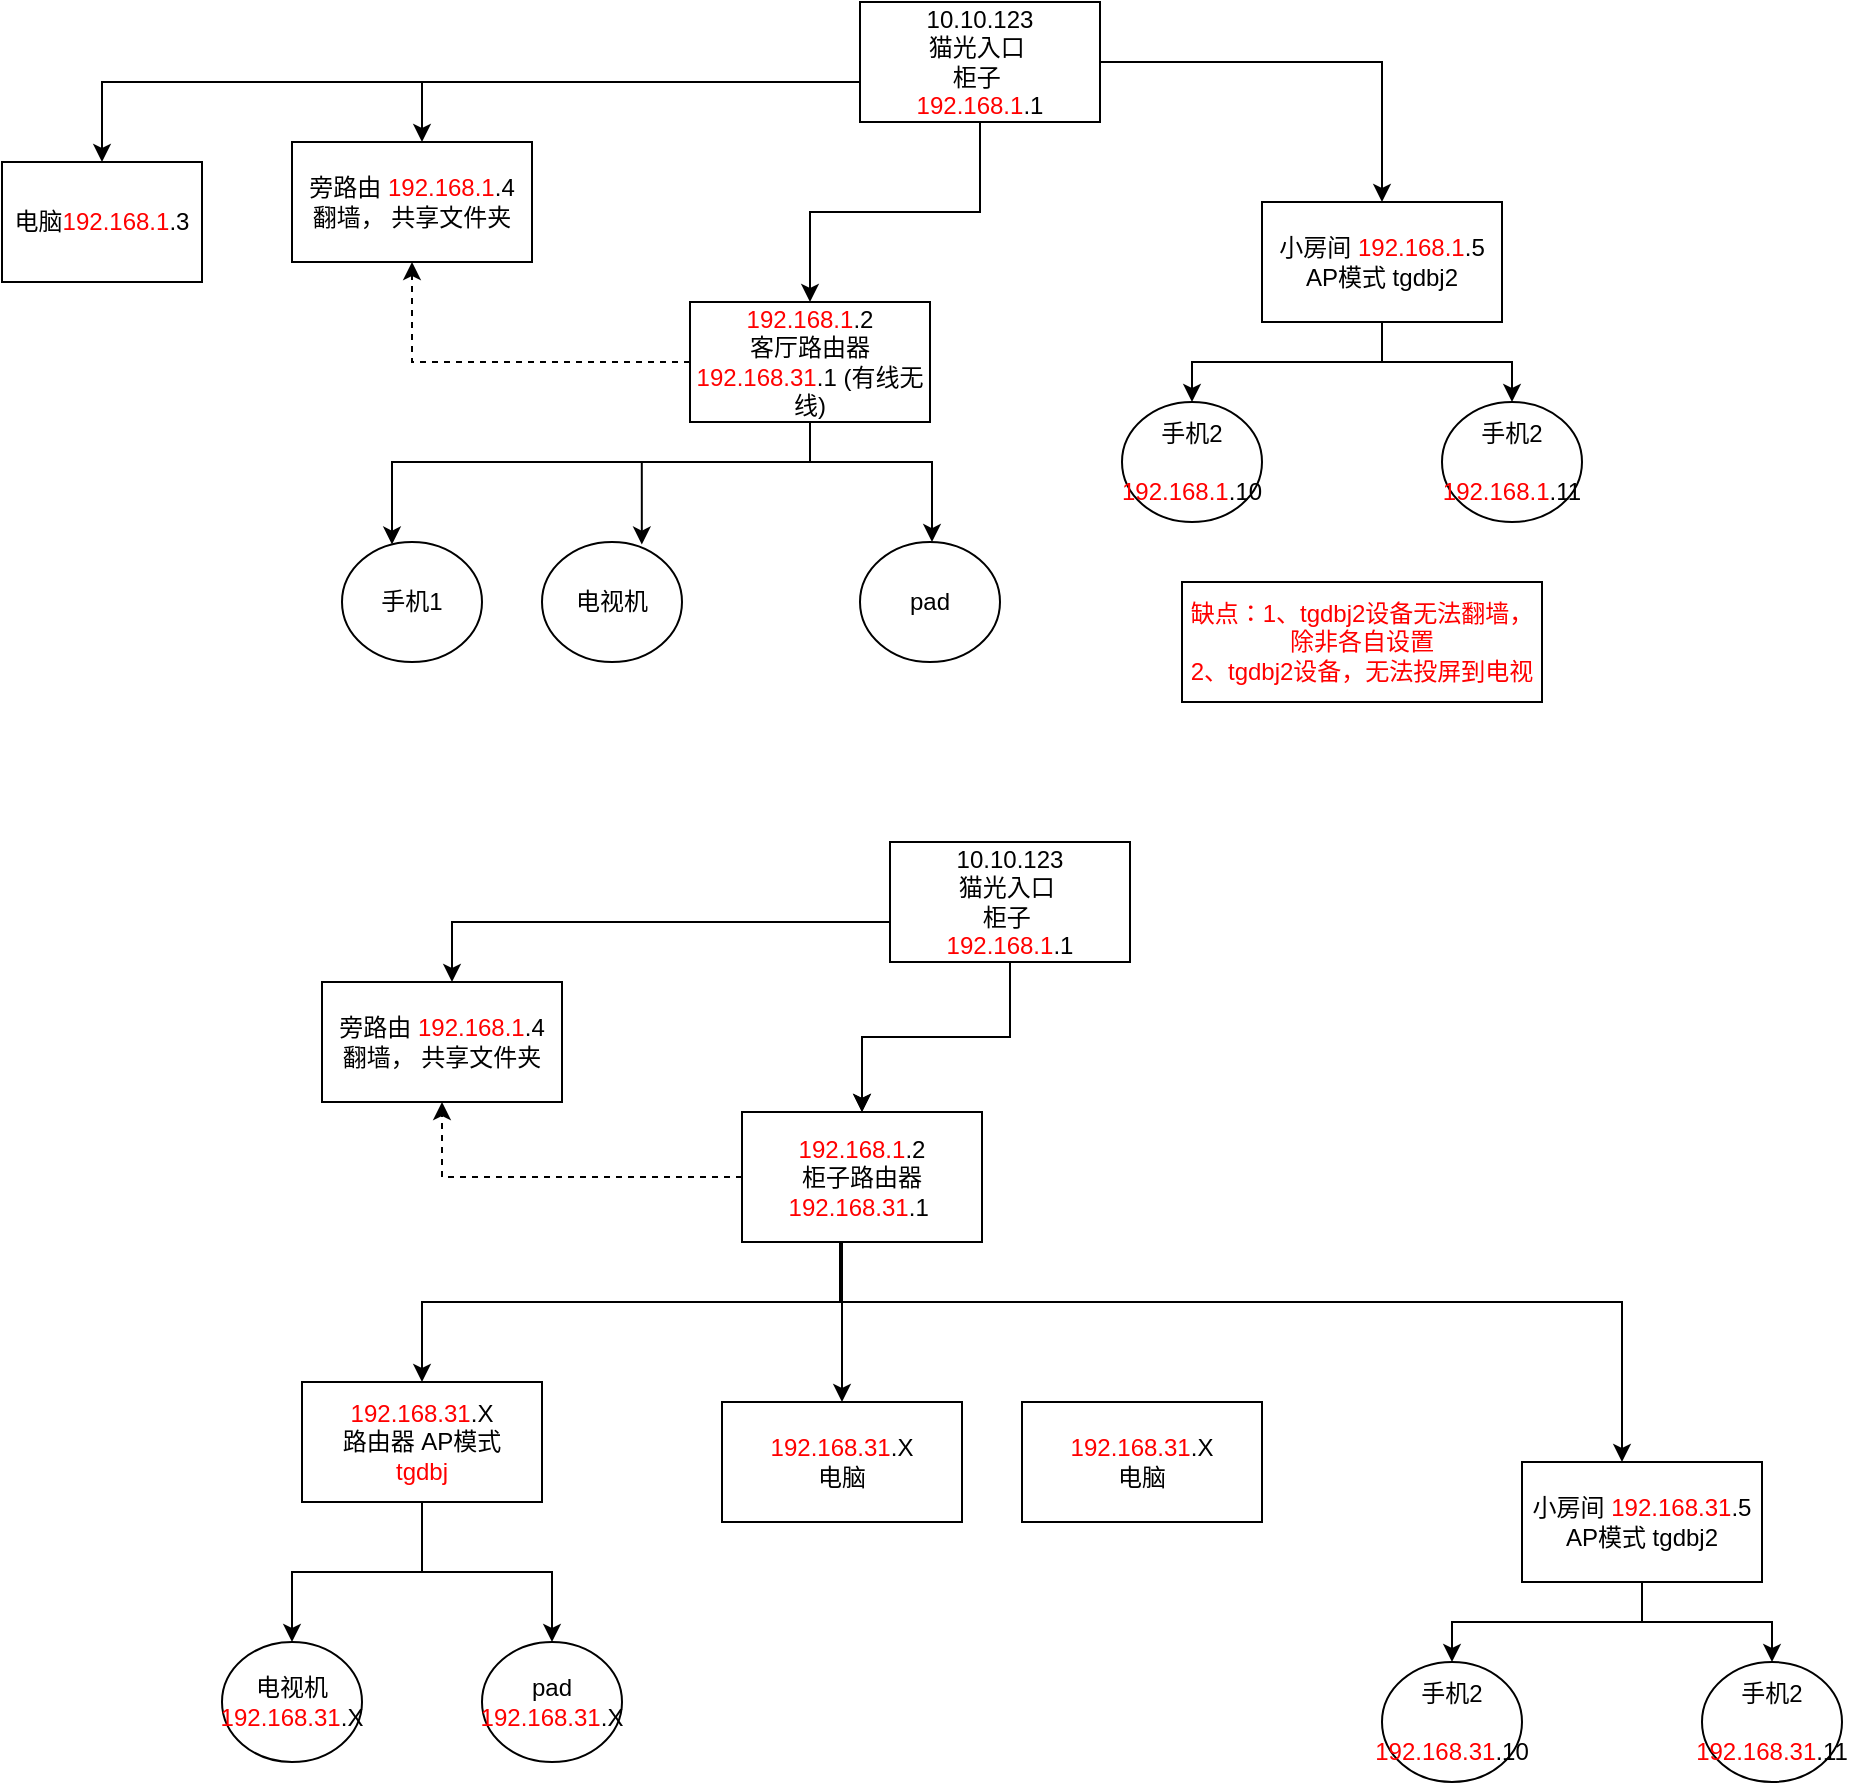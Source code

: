 <mxfile version="20.0.1" type="github"><diagram id="f7limSvlnowsICXIpqFR" name="Page-1"><mxGraphModel dx="1809" dy="508" grid="1" gridSize="10" guides="1" tooltips="1" connect="1" arrows="1" fold="1" page="1" pageScale="1" pageWidth="827" pageHeight="1169" math="0" shadow="0"><root><mxCell id="0"/><mxCell id="1" parent="0"/><mxCell id="YEboLlvVdzxP3d62TFE9-10" style="edgeStyle=orthogonalEdgeStyle;rounded=0;orthogonalLoop=1;jettySize=auto;html=1;fontColor=#000000;" edge="1" parent="1" source="YEboLlvVdzxP3d62TFE9-1" target="YEboLlvVdzxP3d62TFE9-2"><mxGeometry relative="1" as="geometry"/></mxCell><mxCell id="YEboLlvVdzxP3d62TFE9-12" style="edgeStyle=orthogonalEdgeStyle;rounded=0;orthogonalLoop=1;jettySize=auto;html=1;fontColor=#FF0000;" edge="1" parent="1" source="YEboLlvVdzxP3d62TFE9-1" target="YEboLlvVdzxP3d62TFE9-11"><mxGeometry relative="1" as="geometry"><Array as="points"><mxPoint x="160" y="70"/></Array></mxGeometry></mxCell><mxCell id="YEboLlvVdzxP3d62TFE9-15" style="edgeStyle=orthogonalEdgeStyle;rounded=0;orthogonalLoop=1;jettySize=auto;html=1;fontColor=#000000;" edge="1" parent="1" source="YEboLlvVdzxP3d62TFE9-1" target="YEboLlvVdzxP3d62TFE9-14"><mxGeometry relative="1" as="geometry"/></mxCell><mxCell id="YEboLlvVdzxP3d62TFE9-43" style="edgeStyle=orthogonalEdgeStyle;rounded=0;orthogonalLoop=1;jettySize=auto;html=1;fontColor=#FF0000;" edge="1" parent="1" source="YEboLlvVdzxP3d62TFE9-1" target="YEboLlvVdzxP3d62TFE9-42"><mxGeometry relative="1" as="geometry"><Array as="points"><mxPoint y="70"/></Array></mxGeometry></mxCell><mxCell id="YEboLlvVdzxP3d62TFE9-1" value="10.10.123&lt;br&gt;猫光入口&amp;nbsp;&lt;br&gt;柜子&amp;nbsp;&lt;br&gt;&lt;font color=&quot;#ff0000&quot;&gt;192.168.1&lt;/font&gt;.1" style="rounded=0;whiteSpace=wrap;html=1;" vertex="1" parent="1"><mxGeometry x="379" y="30" width="120" height="60" as="geometry"/></mxCell><mxCell id="YEboLlvVdzxP3d62TFE9-7" style="edgeStyle=orthogonalEdgeStyle;rounded=0;orthogonalLoop=1;jettySize=auto;html=1;entryX=0.713;entryY=0.021;entryDx=0;entryDy=0;entryPerimeter=0;fontColor=#000000;" edge="1" parent="1" source="YEboLlvVdzxP3d62TFE9-2" target="YEboLlvVdzxP3d62TFE9-3"><mxGeometry relative="1" as="geometry"><Array as="points"><mxPoint x="354" y="260"/><mxPoint x="270" y="260"/></Array></mxGeometry></mxCell><mxCell id="YEboLlvVdzxP3d62TFE9-8" style="edgeStyle=orthogonalEdgeStyle;rounded=0;orthogonalLoop=1;jettySize=auto;html=1;fontColor=#000000;" edge="1" parent="1" source="YEboLlvVdzxP3d62TFE9-2" target="YEboLlvVdzxP3d62TFE9-5"><mxGeometry relative="1" as="geometry"><Array as="points"><mxPoint x="354" y="260"/><mxPoint x="145" y="260"/></Array></mxGeometry></mxCell><mxCell id="YEboLlvVdzxP3d62TFE9-9" style="edgeStyle=orthogonalEdgeStyle;rounded=0;orthogonalLoop=1;jettySize=auto;html=1;fontColor=#000000;" edge="1" parent="1" source="YEboLlvVdzxP3d62TFE9-2" target="YEboLlvVdzxP3d62TFE9-4"><mxGeometry relative="1" as="geometry"><Array as="points"><mxPoint x="354" y="260"/><mxPoint x="415" y="260"/></Array></mxGeometry></mxCell><mxCell id="YEboLlvVdzxP3d62TFE9-13" style="edgeStyle=orthogonalEdgeStyle;rounded=0;orthogonalLoop=1;jettySize=auto;html=1;entryX=0.5;entryY=1;entryDx=0;entryDy=0;fontColor=#FF0000;dashed=1;" edge="1" parent="1" source="YEboLlvVdzxP3d62TFE9-2" target="YEboLlvVdzxP3d62TFE9-11"><mxGeometry relative="1" as="geometry"/></mxCell><mxCell id="YEboLlvVdzxP3d62TFE9-2" value="&lt;font color=&quot;#ff0000&quot;&gt;192.168.1&lt;/font&gt;.2&lt;br&gt;客厅路由器&lt;br&gt;&lt;font color=&quot;#ff0000&quot;&gt;192.168.31&lt;/font&gt;.1 (有线无线)" style="rounded=0;whiteSpace=wrap;html=1;" vertex="1" parent="1"><mxGeometry x="294" y="180" width="120" height="60" as="geometry"/></mxCell><mxCell id="YEboLlvVdzxP3d62TFE9-3" value="&lt;font color=&quot;#000000&quot;&gt;电视机&lt;/font&gt;" style="ellipse;whiteSpace=wrap;html=1;fontColor=#FF0000;" vertex="1" parent="1"><mxGeometry x="220" y="300" width="70" height="60" as="geometry"/></mxCell><mxCell id="YEboLlvVdzxP3d62TFE9-4" value="&lt;font color=&quot;#000000&quot;&gt;pad&lt;/font&gt;" style="ellipse;whiteSpace=wrap;html=1;fontColor=#FF0000;" vertex="1" parent="1"><mxGeometry x="379" y="300" width="70" height="60" as="geometry"/></mxCell><mxCell id="YEboLlvVdzxP3d62TFE9-5" value="&lt;font color=&quot;#000000&quot;&gt;手机1&lt;/font&gt;" style="ellipse;whiteSpace=wrap;html=1;fontColor=#FF0000;" vertex="1" parent="1"><mxGeometry x="120" y="300" width="70" height="60" as="geometry"/></mxCell><mxCell id="YEboLlvVdzxP3d62TFE9-11" value="旁路由 &lt;font color=&quot;#ff0000&quot;&gt;192.168.1&lt;/font&gt;.4&lt;br&gt;翻墙， 共享文件夹" style="rounded=0;whiteSpace=wrap;html=1;fontColor=#000000;" vertex="1" parent="1"><mxGeometry x="95" y="100" width="120" height="60" as="geometry"/></mxCell><mxCell id="YEboLlvVdzxP3d62TFE9-17" style="edgeStyle=orthogonalEdgeStyle;rounded=0;orthogonalLoop=1;jettySize=auto;html=1;fontColor=#FF0000;" edge="1" parent="1" source="YEboLlvVdzxP3d62TFE9-14" target="YEboLlvVdzxP3d62TFE9-16"><mxGeometry relative="1" as="geometry"><Array as="points"><mxPoint x="640" y="210"/><mxPoint x="545" y="210"/></Array></mxGeometry></mxCell><mxCell id="YEboLlvVdzxP3d62TFE9-20" style="edgeStyle=orthogonalEdgeStyle;rounded=0;orthogonalLoop=1;jettySize=auto;html=1;fontColor=#FF0000;" edge="1" parent="1" source="YEboLlvVdzxP3d62TFE9-14" target="YEboLlvVdzxP3d62TFE9-18"><mxGeometry relative="1" as="geometry"/></mxCell><mxCell id="YEboLlvVdzxP3d62TFE9-14" value="&lt;font color=&quot;#000000&quot;&gt;小房间 &lt;/font&gt;192.168.1&lt;font color=&quot;#000000&quot;&gt;.5&lt;br&gt;AP模式 tgdbj2&lt;br&gt;&lt;/font&gt;" style="rounded=0;whiteSpace=wrap;html=1;fontColor=#FF0000;" vertex="1" parent="1"><mxGeometry x="580" y="130" width="120" height="60" as="geometry"/></mxCell><mxCell id="YEboLlvVdzxP3d62TFE9-16" value="&lt;font color=&quot;#000000&quot;&gt;手机2&lt;br&gt;&lt;br&gt;&lt;/font&gt;192.168.1&lt;font color=&quot;#000000&quot;&gt;.10&lt;/font&gt;&lt;font color=&quot;#000000&quot;&gt;&lt;br&gt;&lt;/font&gt;" style="ellipse;whiteSpace=wrap;html=1;fontColor=#FF0000;" vertex="1" parent="1"><mxGeometry x="510" y="230" width="70" height="60" as="geometry"/></mxCell><mxCell id="YEboLlvVdzxP3d62TFE9-18" value="&lt;font color=&quot;#000000&quot;&gt;手机2&lt;br&gt;&lt;br&gt;&lt;/font&gt;192.168.1&lt;font color=&quot;#000000&quot;&gt;.11&lt;/font&gt;&lt;font color=&quot;#000000&quot;&gt;&lt;br&gt;&lt;/font&gt;" style="ellipse;whiteSpace=wrap;html=1;fontColor=#FF0000;" vertex="1" parent="1"><mxGeometry x="670" y="230" width="70" height="60" as="geometry"/></mxCell><mxCell id="YEboLlvVdzxP3d62TFE9-19" value="缺点：1、tgdbj2设备无法翻墙，除非各自设置&lt;br&gt;2、tgdbj2设备，无法投屏到电视" style="rounded=0;whiteSpace=wrap;html=1;fontColor=#FF0000;" vertex="1" parent="1"><mxGeometry x="540" y="320" width="180" height="60" as="geometry"/></mxCell><mxCell id="YEboLlvVdzxP3d62TFE9-21" style="edgeStyle=orthogonalEdgeStyle;rounded=0;orthogonalLoop=1;jettySize=auto;html=1;fontColor=#000000;" edge="1" parent="1" source="YEboLlvVdzxP3d62TFE9-24" target="YEboLlvVdzxP3d62TFE9-29"><mxGeometry relative="1" as="geometry"/></mxCell><mxCell id="YEboLlvVdzxP3d62TFE9-22" style="edgeStyle=orthogonalEdgeStyle;rounded=0;orthogonalLoop=1;jettySize=auto;html=1;fontColor=#FF0000;" edge="1" parent="1" source="YEboLlvVdzxP3d62TFE9-24" target="YEboLlvVdzxP3d62TFE9-33"><mxGeometry relative="1" as="geometry"><Array as="points"><mxPoint x="175" y="490"/></Array></mxGeometry></mxCell><mxCell id="YEboLlvVdzxP3d62TFE9-41" value="" style="edgeStyle=orthogonalEdgeStyle;rounded=0;orthogonalLoop=1;jettySize=auto;html=1;fontColor=#FF0000;" edge="1" parent="1" source="YEboLlvVdzxP3d62TFE9-24" target="YEboLlvVdzxP3d62TFE9-29"><mxGeometry relative="1" as="geometry"/></mxCell><mxCell id="YEboLlvVdzxP3d62TFE9-24" value="10.10.123&lt;br&gt;猫光入口&amp;nbsp;&lt;br&gt;柜子&amp;nbsp;&lt;br&gt;&lt;font color=&quot;#ff0000&quot;&gt;192.168.1&lt;/font&gt;.1" style="rounded=0;whiteSpace=wrap;html=1;" vertex="1" parent="1"><mxGeometry x="394" y="450" width="120" height="60" as="geometry"/></mxCell><mxCell id="YEboLlvVdzxP3d62TFE9-26" style="edgeStyle=orthogonalEdgeStyle;rounded=0;orthogonalLoop=1;jettySize=auto;html=1;fontColor=#000000;entryX=0.5;entryY=0;entryDx=0;entryDy=0;" edge="1" parent="1" source="YEboLlvVdzxP3d62TFE9-29" target="YEboLlvVdzxP3d62TFE9-45"><mxGeometry relative="1" as="geometry"><Array as="points"><mxPoint x="369" y="680"/><mxPoint x="160" y="680"/></Array><mxPoint x="160.0" y="721.251" as="targetPoint"/></mxGeometry></mxCell><mxCell id="YEboLlvVdzxP3d62TFE9-28" style="edgeStyle=orthogonalEdgeStyle;rounded=0;orthogonalLoop=1;jettySize=auto;html=1;entryX=0.5;entryY=1;entryDx=0;entryDy=0;fontColor=#FF0000;dashed=1;" edge="1" parent="1" source="YEboLlvVdzxP3d62TFE9-29" target="YEboLlvVdzxP3d62TFE9-33"><mxGeometry relative="1" as="geometry"/></mxCell><mxCell id="YEboLlvVdzxP3d62TFE9-40" style="edgeStyle=orthogonalEdgeStyle;rounded=0;orthogonalLoop=1;jettySize=auto;html=1;fontColor=#FF0000;" edge="1" parent="1" source="YEboLlvVdzxP3d62TFE9-29" target="YEboLlvVdzxP3d62TFE9-36"><mxGeometry relative="1" as="geometry"><Array as="points"><mxPoint x="369" y="680"/><mxPoint x="760" y="680"/></Array></mxGeometry></mxCell><mxCell id="YEboLlvVdzxP3d62TFE9-49" value="" style="edgeStyle=orthogonalEdgeStyle;rounded=0;orthogonalLoop=1;jettySize=auto;html=1;fontColor=#FF0000;" edge="1" parent="1" source="YEboLlvVdzxP3d62TFE9-29" target="YEboLlvVdzxP3d62TFE9-48"><mxGeometry relative="1" as="geometry"><Array as="points"><mxPoint x="370" y="710"/><mxPoint x="370" y="710"/></Array></mxGeometry></mxCell><mxCell id="YEboLlvVdzxP3d62TFE9-29" value="&lt;font color=&quot;#ff0000&quot;&gt;192.168.1&lt;/font&gt;.2&lt;br&gt;柜子路由器&lt;br&gt;&lt;font color=&quot;#ff0000&quot;&gt;192.168.31&lt;/font&gt;.1&amp;nbsp;" style="rounded=0;whiteSpace=wrap;html=1;" vertex="1" parent="1"><mxGeometry x="320" y="585" width="120" height="65" as="geometry"/></mxCell><mxCell id="YEboLlvVdzxP3d62TFE9-30" value="&lt;font color=&quot;#000000&quot;&gt;电视机&lt;br&gt;&lt;/font&gt;192.168.31&lt;font color=&quot;#000000&quot;&gt;.X&lt;/font&gt;&lt;font color=&quot;#000000&quot;&gt;&lt;br&gt;&lt;/font&gt;" style="ellipse;whiteSpace=wrap;html=1;fontColor=#FF0000;" vertex="1" parent="1"><mxGeometry x="60" y="850" width="70" height="60" as="geometry"/></mxCell><mxCell id="YEboLlvVdzxP3d62TFE9-31" value="&lt;font color=&quot;#000000&quot;&gt;pad&lt;br&gt;&lt;/font&gt;192.168.31&lt;font color=&quot;#000000&quot;&gt;.X&lt;/font&gt;&lt;font color=&quot;#000000&quot;&gt;&lt;br&gt;&lt;/font&gt;" style="ellipse;whiteSpace=wrap;html=1;fontColor=#FF0000;" vertex="1" parent="1"><mxGeometry x="190" y="850" width="70" height="60" as="geometry"/></mxCell><mxCell id="YEboLlvVdzxP3d62TFE9-33" value="旁路由 &lt;font color=&quot;#ff0000&quot;&gt;192.168.1&lt;/font&gt;.4&lt;br&gt;翻墙， 共享文件夹" style="rounded=0;whiteSpace=wrap;html=1;fontColor=#000000;" vertex="1" parent="1"><mxGeometry x="110" y="520" width="120" height="60" as="geometry"/></mxCell><mxCell id="YEboLlvVdzxP3d62TFE9-34" style="edgeStyle=orthogonalEdgeStyle;rounded=0;orthogonalLoop=1;jettySize=auto;html=1;fontColor=#FF0000;" edge="1" parent="1" source="YEboLlvVdzxP3d62TFE9-36" target="YEboLlvVdzxP3d62TFE9-37"><mxGeometry relative="1" as="geometry"><Array as="points"><mxPoint x="770" y="840"/><mxPoint x="675" y="840"/></Array></mxGeometry></mxCell><mxCell id="YEboLlvVdzxP3d62TFE9-35" style="edgeStyle=orthogonalEdgeStyle;rounded=0;orthogonalLoop=1;jettySize=auto;html=1;fontColor=#FF0000;" edge="1" parent="1" source="YEboLlvVdzxP3d62TFE9-36" target="YEboLlvVdzxP3d62TFE9-38"><mxGeometry relative="1" as="geometry"/></mxCell><mxCell id="YEboLlvVdzxP3d62TFE9-36" value="&lt;font color=&quot;#000000&quot;&gt;小房间 &lt;/font&gt;192.168.31&lt;font color=&quot;#000000&quot;&gt;.5&lt;br&gt;AP模式 tgdbj2&lt;br&gt;&lt;/font&gt;" style="rounded=0;whiteSpace=wrap;html=1;fontColor=#FF0000;" vertex="1" parent="1"><mxGeometry x="710" y="760" width="120" height="60" as="geometry"/></mxCell><mxCell id="YEboLlvVdzxP3d62TFE9-37" value="&lt;font color=&quot;#000000&quot;&gt;手机2&lt;br&gt;&lt;br&gt;&lt;/font&gt;192.168.31&lt;font color=&quot;#000000&quot;&gt;.10&lt;/font&gt;&lt;font color=&quot;#000000&quot;&gt;&lt;br&gt;&lt;/font&gt;" style="ellipse;whiteSpace=wrap;html=1;fontColor=#FF0000;" vertex="1" parent="1"><mxGeometry x="640" y="860" width="70" height="60" as="geometry"/></mxCell><mxCell id="YEboLlvVdzxP3d62TFE9-38" value="&lt;font color=&quot;#000000&quot;&gt;手机2&lt;br&gt;&lt;br&gt;&lt;/font&gt;192.168.31&lt;font color=&quot;#000000&quot;&gt;.11&lt;/font&gt;&lt;font color=&quot;#000000&quot;&gt;&lt;br&gt;&lt;/font&gt;" style="ellipse;whiteSpace=wrap;html=1;fontColor=#FF0000;" vertex="1" parent="1"><mxGeometry x="800" y="860" width="70" height="60" as="geometry"/></mxCell><mxCell id="YEboLlvVdzxP3d62TFE9-42" value="电脑&lt;font color=&quot;#ff0000&quot;&gt;192.168.1&lt;/font&gt;.3&lt;br&gt;" style="rounded=0;whiteSpace=wrap;html=1;fontColor=#000000;" vertex="1" parent="1"><mxGeometry x="-50" y="110" width="100" height="60" as="geometry"/></mxCell><mxCell id="YEboLlvVdzxP3d62TFE9-46" style="edgeStyle=orthogonalEdgeStyle;rounded=0;orthogonalLoop=1;jettySize=auto;html=1;fontColor=#FF0000;" edge="1" parent="1" source="YEboLlvVdzxP3d62TFE9-45" target="YEboLlvVdzxP3d62TFE9-31"><mxGeometry relative="1" as="geometry"/></mxCell><mxCell id="YEboLlvVdzxP3d62TFE9-47" style="edgeStyle=orthogonalEdgeStyle;rounded=0;orthogonalLoop=1;jettySize=auto;html=1;fontColor=#FF0000;" edge="1" parent="1" source="YEboLlvVdzxP3d62TFE9-45" target="YEboLlvVdzxP3d62TFE9-30"><mxGeometry relative="1" as="geometry"/></mxCell><mxCell id="YEboLlvVdzxP3d62TFE9-45" value="&lt;font color=&quot;#ff0000&quot;&gt;192.168.31&lt;/font&gt;.X&lt;br&gt;路由器 AP模式&lt;br&gt;&lt;font color=&quot;#ff0000&quot;&gt;tgdbj&lt;/font&gt;" style="rounded=0;whiteSpace=wrap;html=1;" vertex="1" parent="1"><mxGeometry x="100" y="720" width="120" height="60" as="geometry"/></mxCell><mxCell id="YEboLlvVdzxP3d62TFE9-48" value="&lt;font color=&quot;#ff0000&quot;&gt;192.168.31&lt;/font&gt;.X&lt;br&gt;电脑" style="rounded=0;whiteSpace=wrap;html=1;" vertex="1" parent="1"><mxGeometry x="310" y="730" width="120" height="60" as="geometry"/></mxCell><mxCell id="YEboLlvVdzxP3d62TFE9-50" value="&lt;font color=&quot;#ff0000&quot;&gt;192.168.31&lt;/font&gt;.X&lt;br&gt;电脑" style="rounded=0;whiteSpace=wrap;html=1;" vertex="1" parent="1"><mxGeometry x="460" y="730" width="120" height="60" as="geometry"/></mxCell></root></mxGraphModel></diagram></mxfile>